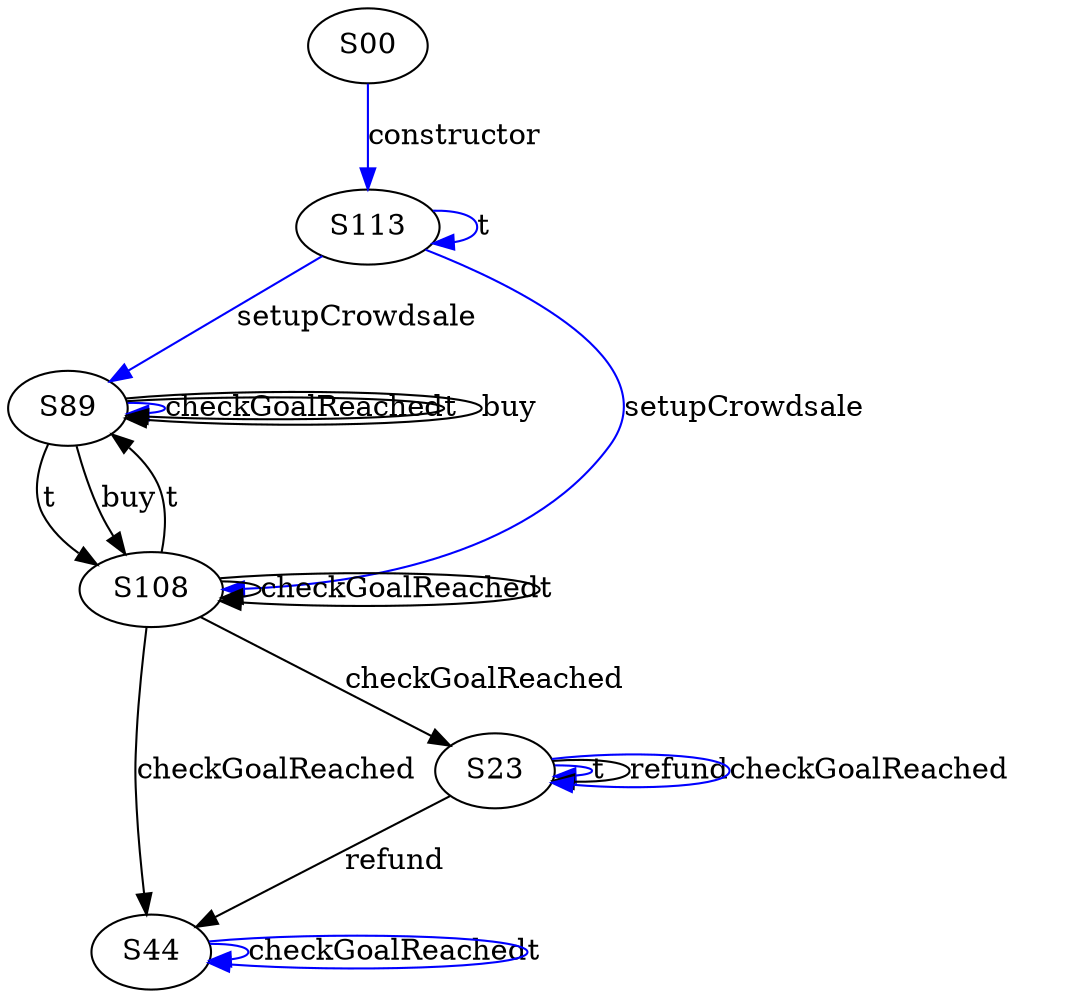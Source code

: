 digraph {

S113->S89 [label="setupCrowdsale", style="", color="blue"]
S113->S108 [label="setupCrowdsale", style="", color="blue"]
S44->S44 [label="checkGoalReached", style="", color="blue"]
S00->S113 [label="constructor", style="", color="blue"]
S89->S89 [label="checkGoalReached", style="", color="blue"]
S23->S23 [label="t", style="", color="blue"]
S113->S113 [label="t", style="", color="blue"]
S89->S89 [label="t", style="", color="black"]
S89->S108 [label="t", style="", color="black"]
S23->S23 [label="refund", style="", color="black"]
S23->S44 [label="refund", style="", color="black"]
S108->S23 [label="checkGoalReached", style="", color="black"]
S108->S44 [label="checkGoalReached", style="", color="black"]
S108->S108 [label="checkGoalReached", style="", color="black"]
S89->S89 [label="buy", style="", color="black"]
S89->S108 [label="buy", style="", color="black"]
S23->S23 [label="checkGoalReached", style="", color="blue"]
S108->S89 [label="t", style="", color="black"]
S108->S108 [label="t", style="", color="black"]
S44->S44 [label="t", style="", color="blue"]
}